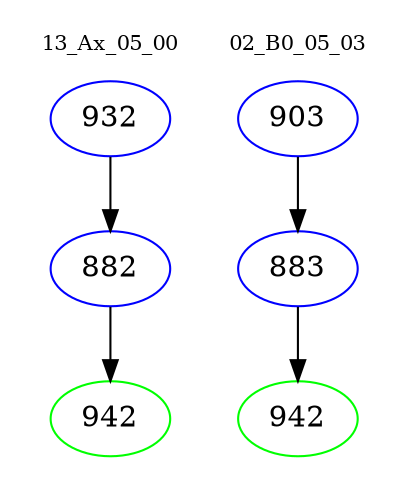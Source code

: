 digraph{
subgraph cluster_0 {
color = white
label = "13_Ax_05_00";
fontsize=10;
T0_932 [label="932", color="blue"]
T0_932 -> T0_882 [color="black"]
T0_882 [label="882", color="blue"]
T0_882 -> T0_942 [color="black"]
T0_942 [label="942", color="green"]
}
subgraph cluster_1 {
color = white
label = "02_B0_05_03";
fontsize=10;
T1_903 [label="903", color="blue"]
T1_903 -> T1_883 [color="black"]
T1_883 [label="883", color="blue"]
T1_883 -> T1_942 [color="black"]
T1_942 [label="942", color="green"]
}
}
